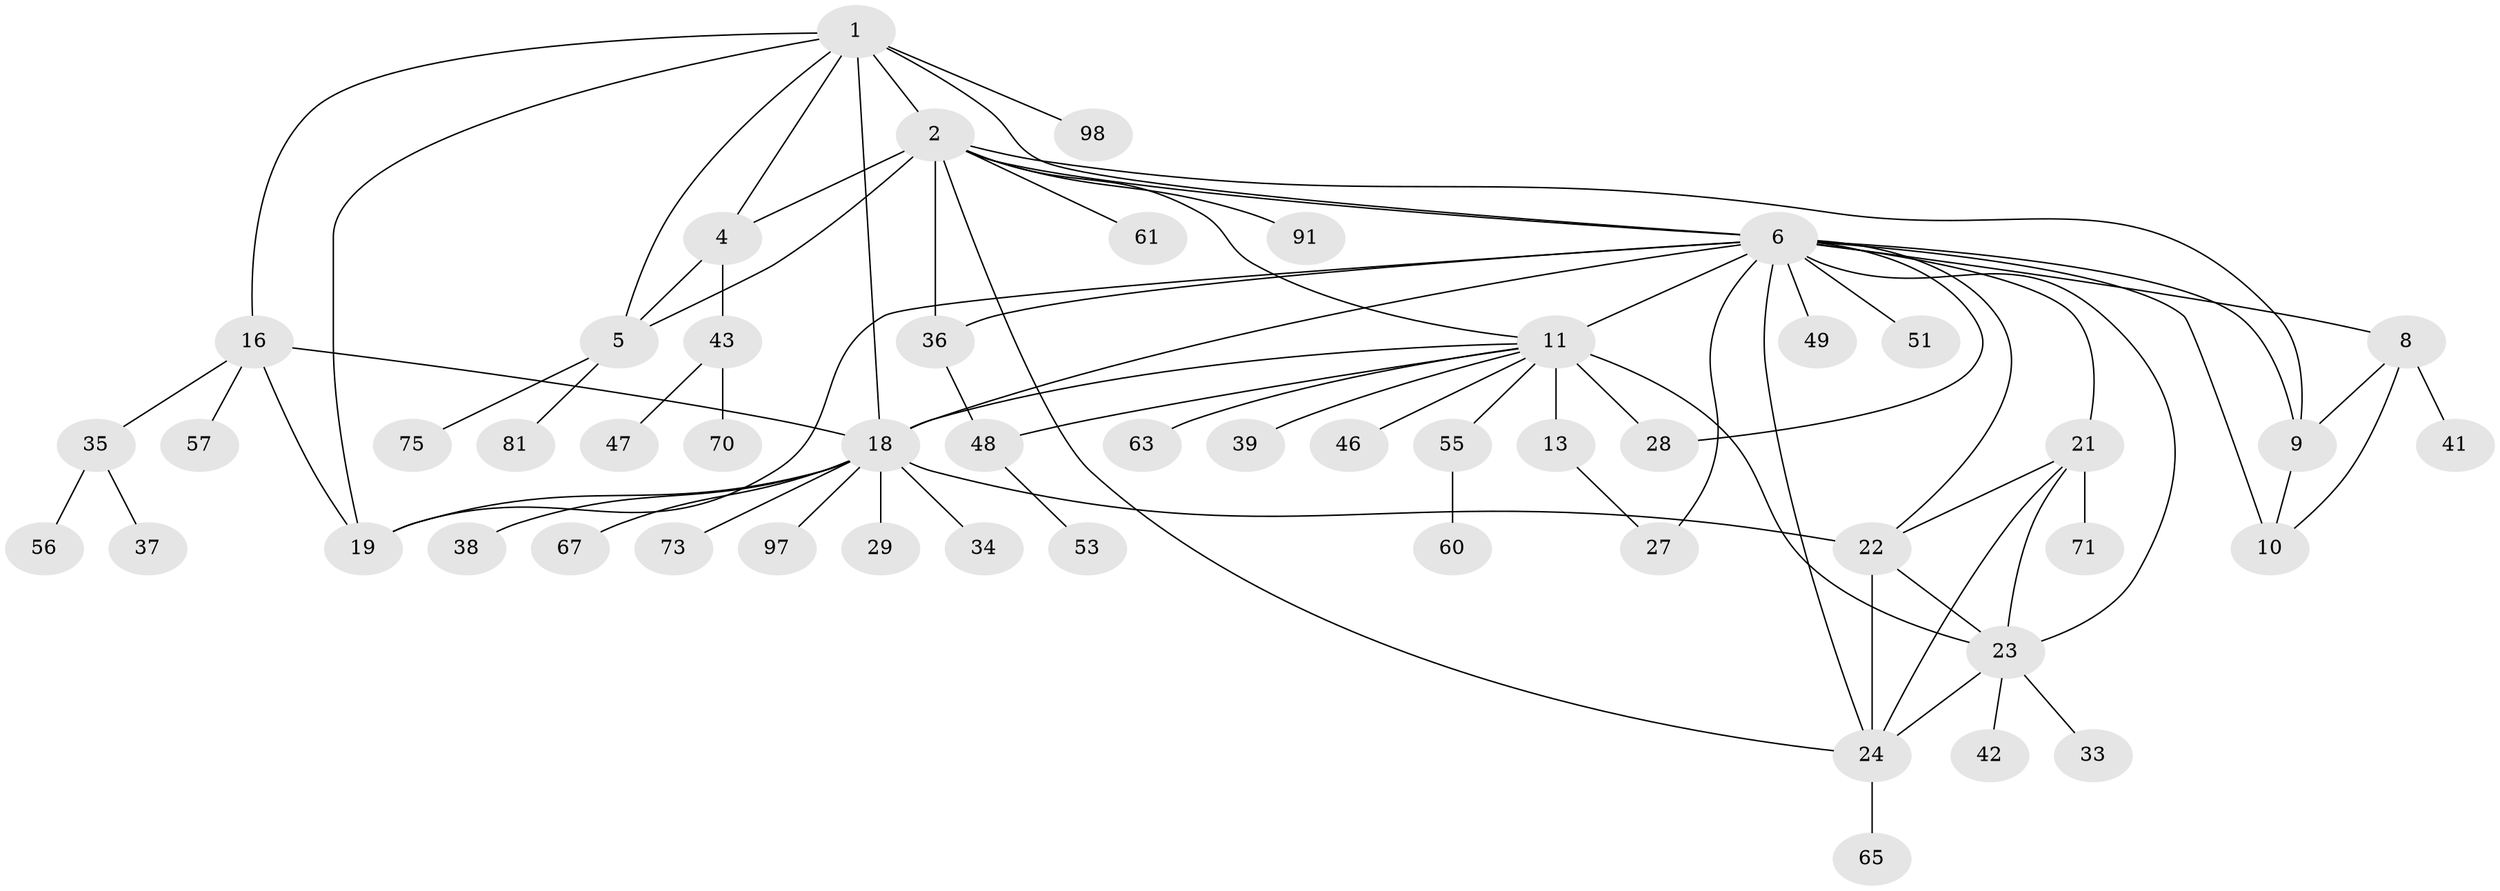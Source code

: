 // original degree distribution, {5: 0.057692307692307696, 8: 0.028846153846153848, 9: 0.038461538461538464, 7: 0.038461538461538464, 12: 0.019230769230769232, 6: 0.028846153846153848, 11: 0.009615384615384616, 13: 0.009615384615384616, 10: 0.009615384615384616, 1: 0.5576923076923077, 3: 0.038461538461538464, 4: 0.019230769230769232, 2: 0.14423076923076922}
// Generated by graph-tools (version 1.1) at 2025/15/03/09/25 04:15:54]
// undirected, 52 vertices, 79 edges
graph export_dot {
graph [start="1"]
  node [color=gray90,style=filled];
  1 [super="+17"];
  2 [super="+3"];
  4;
  5 [super="+45"];
  6 [super="+52+7+74+69"];
  8;
  9 [super="+54"];
  10 [super="+58+31+50+80+89+90+26"];
  11 [super="+92+77+96+87+40+62+12"];
  13;
  16 [super="+94+30"];
  18 [super="+20"];
  19;
  21 [super="+59"];
  22 [super="+82+85+78"];
  23 [super="+101"];
  24;
  27;
  28 [super="+95+88"];
  29;
  33;
  34;
  35 [super="+76"];
  36;
  37;
  38;
  39 [super="+103"];
  41;
  42;
  43;
  46;
  47;
  48;
  49;
  51;
  53;
  55;
  56;
  57 [super="+104"];
  60;
  61;
  63;
  65;
  67;
  70 [super="+100"];
  71;
  73;
  75;
  81;
  91;
  97;
  98;
  1 -- 2 [weight=2];
  1 -- 4;
  1 -- 5;
  1 -- 16;
  1 -- 18 [weight=2];
  1 -- 19;
  1 -- 98;
  1 -- 6;
  2 -- 4 [weight=2];
  2 -- 5 [weight=2];
  2 -- 61;
  2 -- 91;
  2 -- 6;
  2 -- 11;
  2 -- 36;
  2 -- 24;
  2 -- 9;
  4 -- 5;
  4 -- 43;
  5 -- 75;
  5 -- 81;
  6 -- 8 [weight=2];
  6 -- 9 [weight=2];
  6 -- 10 [weight=2];
  6 -- 18;
  6 -- 51;
  6 -- 11 [weight=4];
  6 -- 19;
  6 -- 21;
  6 -- 22;
  6 -- 23;
  6 -- 24;
  6 -- 27 [weight=2];
  6 -- 28;
  6 -- 36;
  6 -- 49;
  8 -- 9;
  8 -- 10;
  8 -- 41;
  9 -- 10;
  11 -- 13 [weight=4];
  11 -- 28;
  11 -- 48;
  11 -- 23 [weight=2];
  11 -- 39;
  11 -- 46;
  11 -- 18;
  11 -- 55;
  11 -- 63;
  13 -- 27;
  16 -- 18 [weight=2];
  16 -- 19;
  16 -- 35;
  16 -- 57;
  18 -- 19 [weight=2];
  18 -- 29;
  18 -- 38;
  18 -- 67;
  18 -- 73;
  18 -- 97;
  18 -- 34;
  18 -- 22;
  21 -- 22;
  21 -- 23;
  21 -- 24;
  21 -- 71;
  22 -- 23;
  22 -- 24;
  23 -- 24;
  23 -- 33;
  23 -- 42;
  24 -- 65;
  35 -- 37;
  35 -- 56;
  36 -- 48;
  43 -- 47;
  43 -- 70;
  48 -- 53;
  55 -- 60;
}
